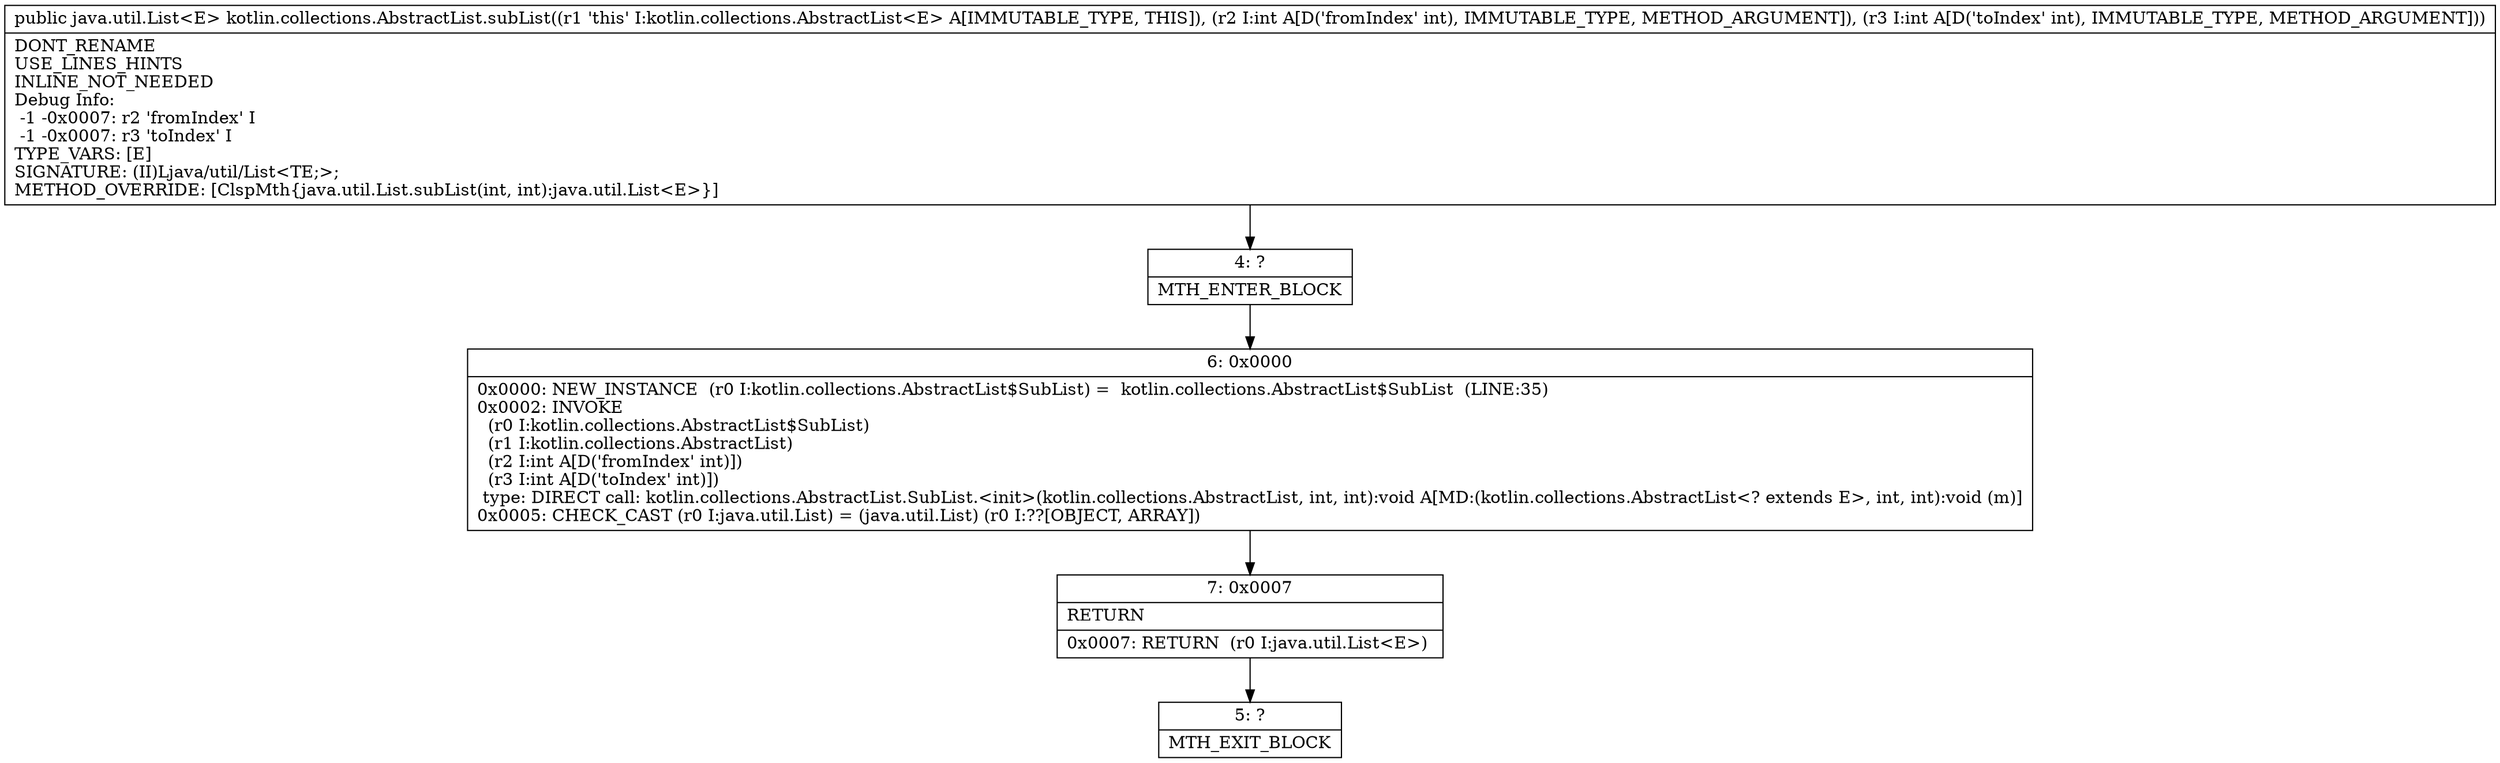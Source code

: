 digraph "CFG forkotlin.collections.AbstractList.subList(II)Ljava\/util\/List;" {
Node_4 [shape=record,label="{4\:\ ?|MTH_ENTER_BLOCK\l}"];
Node_6 [shape=record,label="{6\:\ 0x0000|0x0000: NEW_INSTANCE  (r0 I:kotlin.collections.AbstractList$SubList) =  kotlin.collections.AbstractList$SubList  (LINE:35)\l0x0002: INVOKE  \l  (r0 I:kotlin.collections.AbstractList$SubList)\l  (r1 I:kotlin.collections.AbstractList)\l  (r2 I:int A[D('fromIndex' int)])\l  (r3 I:int A[D('toIndex' int)])\l type: DIRECT call: kotlin.collections.AbstractList.SubList.\<init\>(kotlin.collections.AbstractList, int, int):void A[MD:(kotlin.collections.AbstractList\<? extends E\>, int, int):void (m)]\l0x0005: CHECK_CAST (r0 I:java.util.List) = (java.util.List) (r0 I:??[OBJECT, ARRAY]) \l}"];
Node_7 [shape=record,label="{7\:\ 0x0007|RETURN\l|0x0007: RETURN  (r0 I:java.util.List\<E\>) \l}"];
Node_5 [shape=record,label="{5\:\ ?|MTH_EXIT_BLOCK\l}"];
MethodNode[shape=record,label="{public java.util.List\<E\> kotlin.collections.AbstractList.subList((r1 'this' I:kotlin.collections.AbstractList\<E\> A[IMMUTABLE_TYPE, THIS]), (r2 I:int A[D('fromIndex' int), IMMUTABLE_TYPE, METHOD_ARGUMENT]), (r3 I:int A[D('toIndex' int), IMMUTABLE_TYPE, METHOD_ARGUMENT]))  | DONT_RENAME\lUSE_LINES_HINTS\lINLINE_NOT_NEEDED\lDebug Info:\l  \-1 \-0x0007: r2 'fromIndex' I\l  \-1 \-0x0007: r3 'toIndex' I\lTYPE_VARS: [E]\lSIGNATURE: (II)Ljava\/util\/List\<TE;\>;\lMETHOD_OVERRIDE: [ClspMth\{java.util.List.subList(int, int):java.util.List\<E\>\}]\l}"];
MethodNode -> Node_4;Node_4 -> Node_6;
Node_6 -> Node_7;
Node_7 -> Node_5;
}

